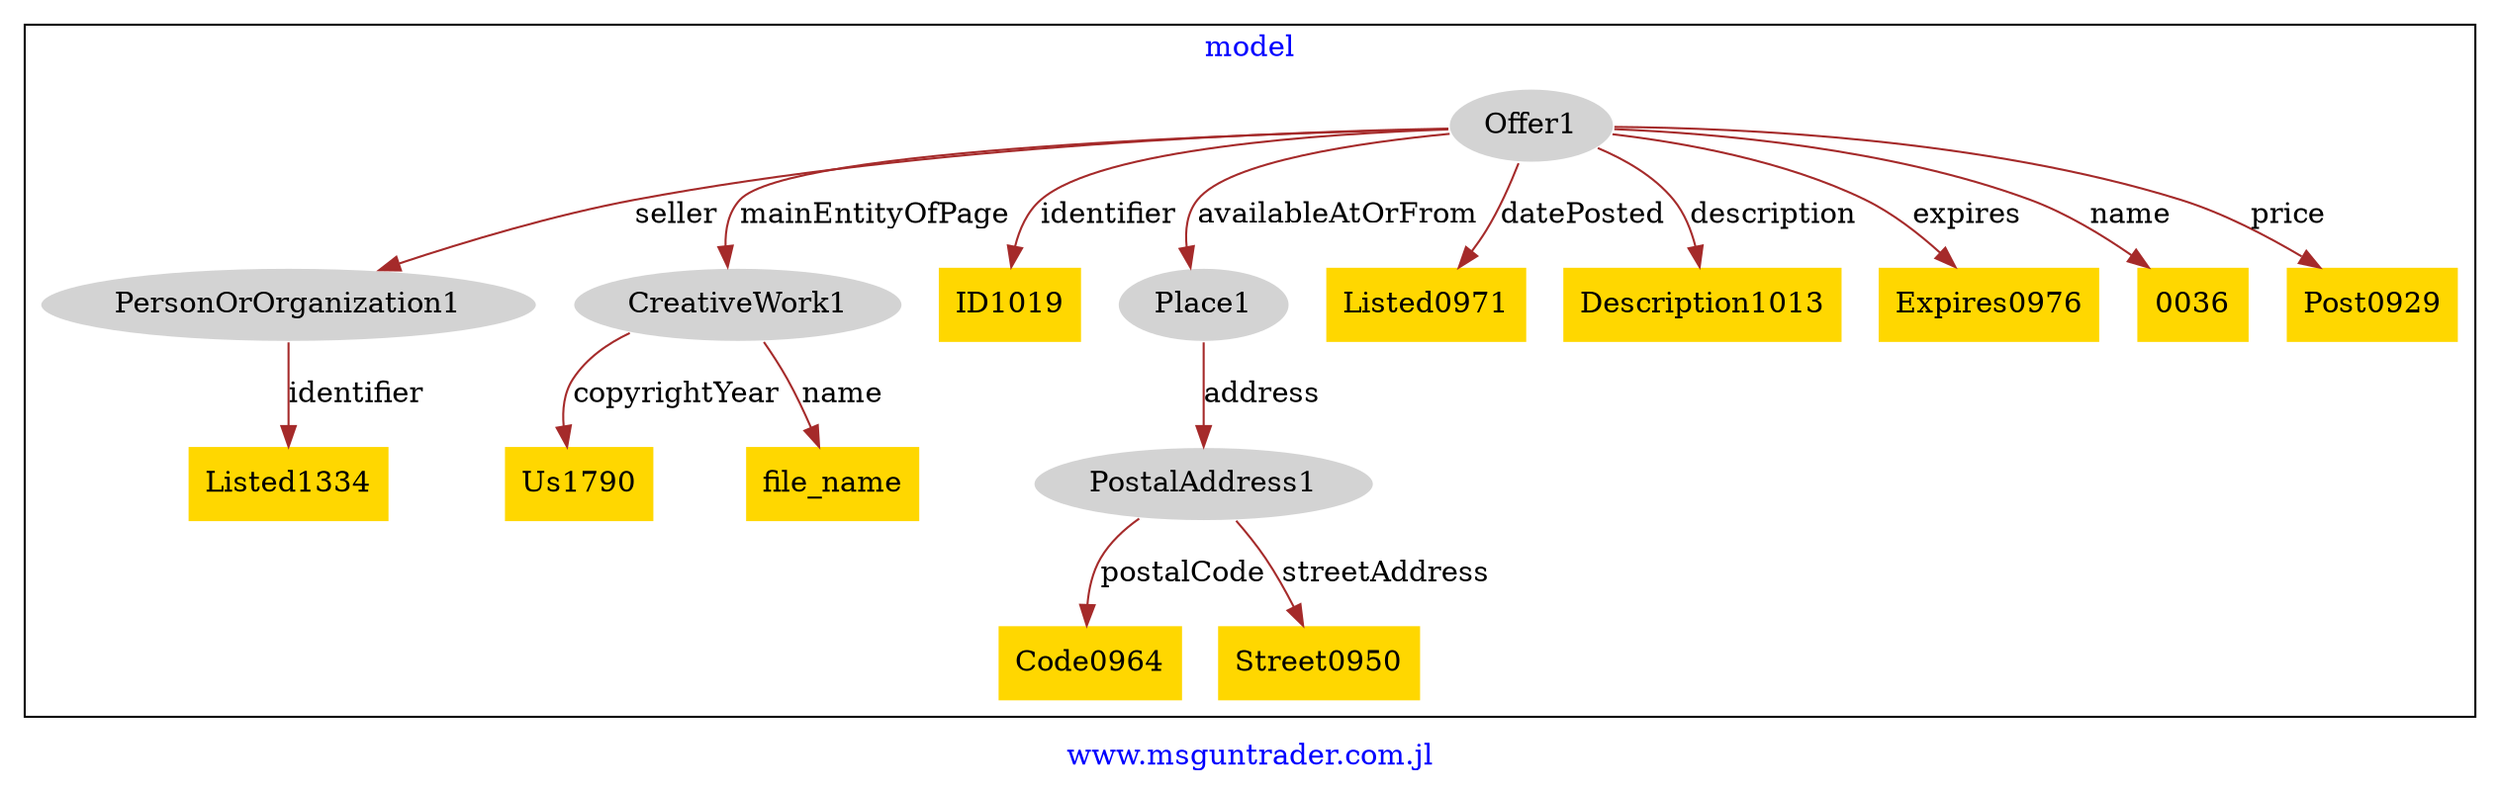 digraph n0 {
fontcolor="blue"
remincross="true"
label="www.msguntrader.com.jl"
subgraph cluster {
label="model"
n2[style="filled",color="white",fillcolor="lightgray",label="PersonOrOrganization1"];
n3[shape="plaintext",style="filled",fillcolor="gold",label="Listed1334"];
n4[style="filled",color="white",fillcolor="lightgray",label="CreativeWork1"];
n5[shape="plaintext",style="filled",fillcolor="gold",label="Us1790"];
n6[shape="plaintext",style="filled",fillcolor="gold",label="file_name"];
n7[style="filled",color="white",fillcolor="lightgray",label="Offer1"];
n8[shape="plaintext",style="filled",fillcolor="gold",label="ID1019"];
n9[style="filled",color="white",fillcolor="lightgray",label="Place1"];
n10[shape="plaintext",style="filled",fillcolor="gold",label="Listed0971"];
n11[shape="plaintext",style="filled",fillcolor="gold",label="Description1013"];
n12[shape="plaintext",style="filled",fillcolor="gold",label="Expires0976"];
n13[shape="plaintext",style="filled",fillcolor="gold",label="0036"];
n14[shape="plaintext",style="filled",fillcolor="gold",label="Post0929"];
n15[style="filled",color="white",fillcolor="lightgray",label="PostalAddress1"];
n16[shape="plaintext",style="filled",fillcolor="gold",label="Code0964"];
n17[shape="plaintext",style="filled",fillcolor="gold",label="Street0950"];
}
n2 -> n3[color="brown",fontcolor="black",label="identifier"]
n4 -> n5[color="brown",fontcolor="black",label="copyrightYear"]
n4 -> n6[color="brown",fontcolor="black",label="name"]
n7 -> n8[color="brown",fontcolor="black",label="identifier"]
n7 -> n9[color="brown",fontcolor="black",label="availableAtOrFrom"]
n7 -> n10[color="brown",fontcolor="black",label="datePosted"]
n7 -> n11[color="brown",fontcolor="black",label="description"]
n7 -> n12[color="brown",fontcolor="black",label="expires"]
n7 -> n4[color="brown",fontcolor="black",label="mainEntityOfPage"]
n7 -> n13[color="brown",fontcolor="black",label="name"]
n7 -> n14[color="brown",fontcolor="black",label="price"]
n7 -> n2[color="brown",fontcolor="black",label="seller"]
n9 -> n15[color="brown",fontcolor="black",label="address"]
n15 -> n16[color="brown",fontcolor="black",label="postalCode"]
n15 -> n17[color="brown",fontcolor="black",label="streetAddress"]
}
